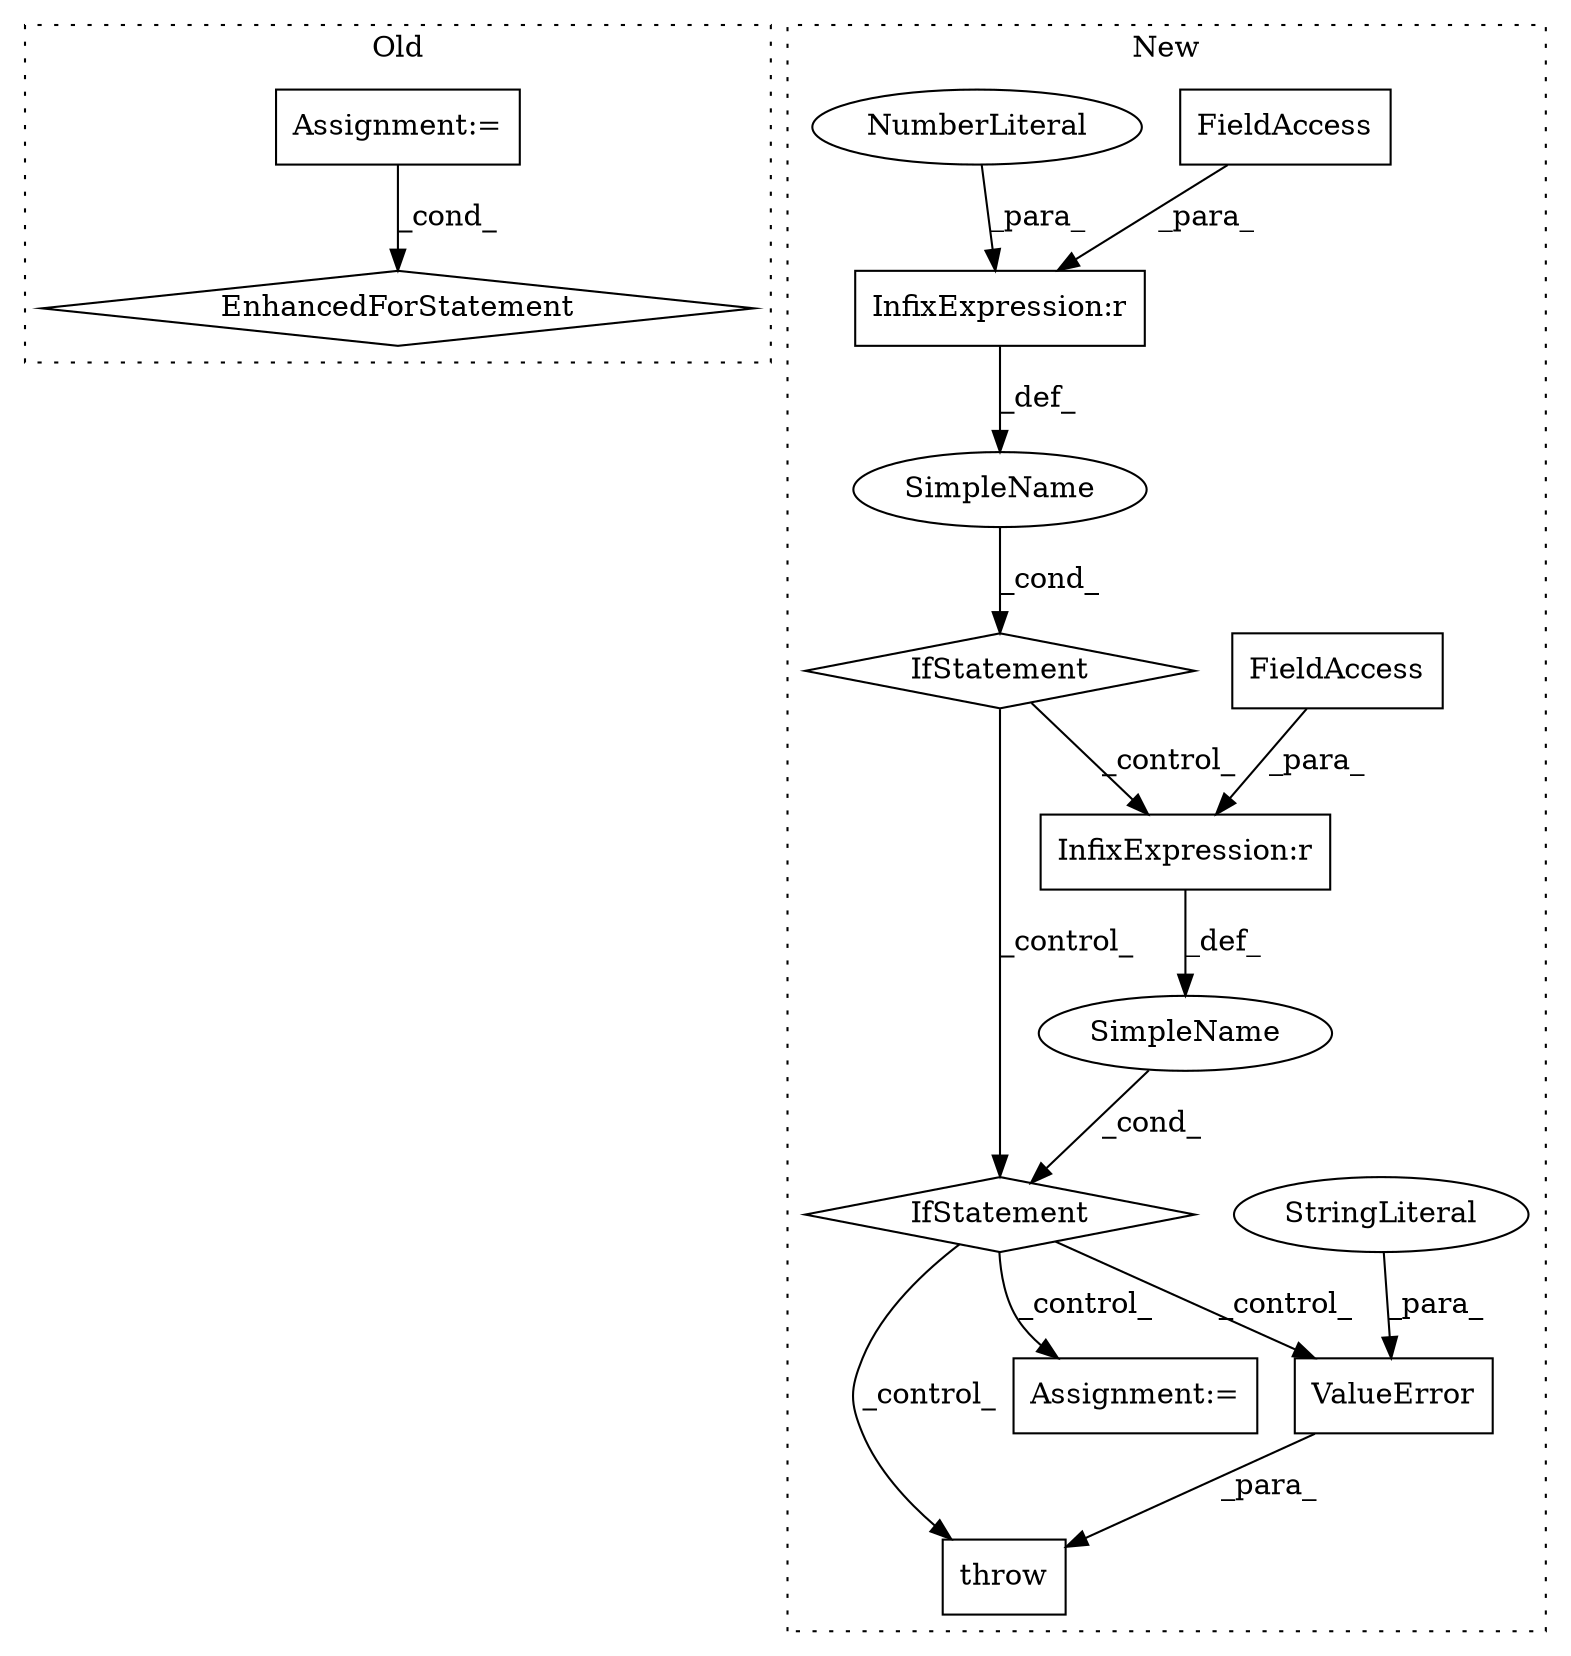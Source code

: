 digraph G {
subgraph cluster0 {
1 [label="EnhancedForStatement" a="70" s="2069,2156" l="63,2" shape="diamond"];
6 [label="Assignment:=" a="7" s="2069,2156" l="63,2" shape="box"];
label = "Old";
style="dotted";
}
subgraph cluster1 {
2 [label="ValueError" a="32" s="4255,4302" l="11,1" shape="box"];
3 [label="throw" a="53" s="4249" l="6" shape="box"];
4 [label="SimpleName" a="42" s="" l="" shape="ellipse"];
5 [label="IfStatement" a="25" s="3896,3915" l="4,2" shape="diamond"];
7 [label="SimpleName" a="42" s="" l="" shape="ellipse"];
8 [label="IfStatement" a="25" s="3689,3708" l="4,2" shape="diamond"];
9 [label="StringLiteral" a="45" s="4266" l="36" shape="ellipse"];
10 [label="InfixExpression:r" a="27" s="3703" l="4" shape="box"];
11 [label="InfixExpression:r" a="27" s="3910" l="4" shape="box"];
12 [label="FieldAccess" a="22" s="3900" l="10" shape="box"];
13 [label="FieldAccess" a="22" s="3693" l="10" shape="box"];
14 [label="NumberLiteral" a="34" s="3707" l="1" shape="ellipse"];
15 [label="Assignment:=" a="7" s="3944,4014" l="57,2" shape="box"];
label = "New";
style="dotted";
}
2 -> 3 [label="_para_"];
4 -> 5 [label="_cond_"];
5 -> 3 [label="_control_"];
5 -> 15 [label="_control_"];
5 -> 2 [label="_control_"];
6 -> 1 [label="_cond_"];
7 -> 8 [label="_cond_"];
8 -> 11 [label="_control_"];
8 -> 5 [label="_control_"];
9 -> 2 [label="_para_"];
10 -> 7 [label="_def_"];
11 -> 4 [label="_def_"];
12 -> 11 [label="_para_"];
13 -> 10 [label="_para_"];
14 -> 10 [label="_para_"];
}